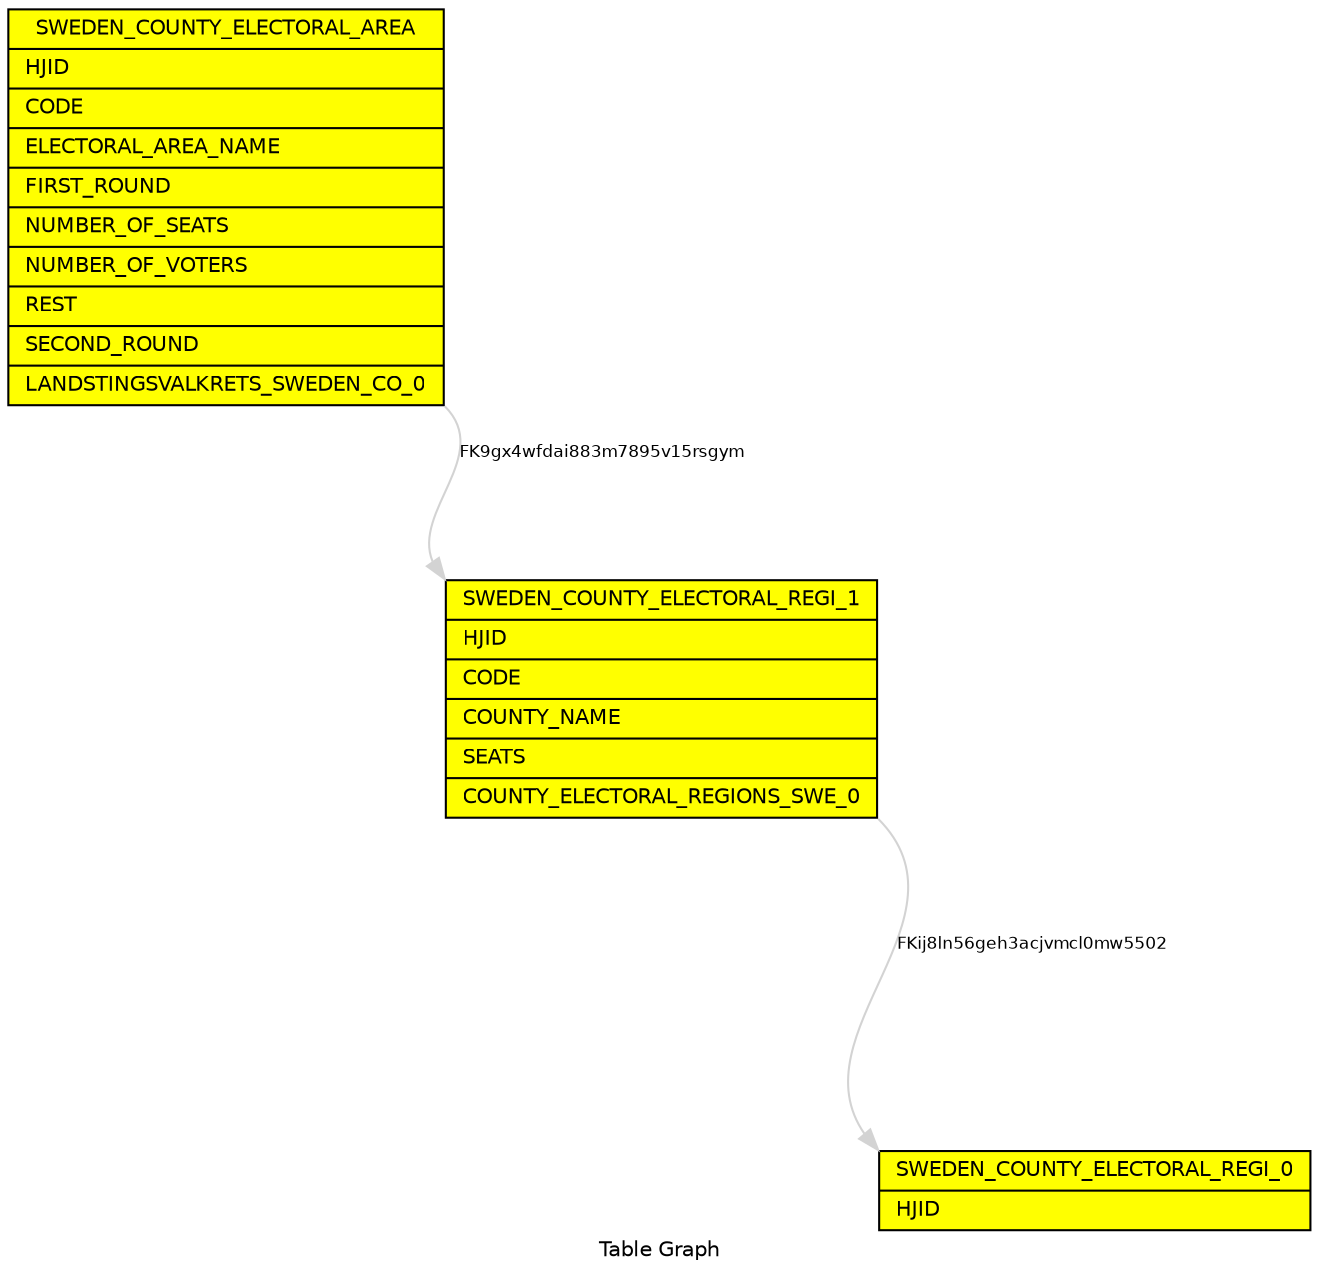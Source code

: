 digraph TableGraph {
  compound=true;
    bgcolor="white"; 
    fontcolor="black"; fontname="Helvetica"; fontsize="10.0"; 
    ranksep="equally"; 
    label="Table Graph"; 
    URL="http://tools.hibernate.org";
  edge [
        color="lightgrey", 
        fontcolor="black", 
        fontname="Helvetica", 
        fontsize="8.0",         
        labelangle=-25.0, 
        labeldistance=1.5
        headport=nw,
        tailport=se
        ];
  node [
       fontcolor="black",
       fontname="Helvetica", 
       fontsize="10.0", 
       shape=record, 
       fillcolor="yellow", 
       style="solid,filled"];

/* TODO: multi schema tables */
  /* Node SWEDEN_COUNTY_ELECTORAL_AREA */
  SWEDEN_COUNTY_ELECTORAL_AREA [ label = "{ SWEDEN_COUNTY_ELECTORAL_AREA| <HJID>HJID\l | <CODE>CODE\l | <ELECTORAL_AREA_NAME>ELECTORAL_AREA_NAME\l | <FIRST_ROUND>FIRST_ROUND\l | <NUMBER_OF_SEATS>NUMBER_OF_SEATS\l | <NUMBER_OF_VOTERS>NUMBER_OF_VOTERS\l | <REST>REST\l | <SECOND_ROUND>SECOND_ROUND\l | <LANDSTINGSVALKRETS_SWEDEN_CO_0>LANDSTINGSVALKRETS_SWEDEN_CO_0\l }" ]  
  
  /* edges/nodes for SWEDEN_COUNTY_ELECTORAL_AREA */
     SWEDEN_COUNTY_ELECTORAL_AREA -> SWEDEN_COUNTY_ELECTORAL_REGI_1 [ 
        label="FK9gx4wfdai883m7895v15rsgym" 
        ]
  /* Node SWEDEN_COUNTY_ELECTORAL_REGI_0 */
  SWEDEN_COUNTY_ELECTORAL_REGI_0 [ label = "{ SWEDEN_COUNTY_ELECTORAL_REGI_0| <HJID>HJID\l }" ]  
  
  /* edges/nodes for SWEDEN_COUNTY_ELECTORAL_REGI_0 */
  /* Node SWEDEN_COUNTY_ELECTORAL_REGI_1 */
  SWEDEN_COUNTY_ELECTORAL_REGI_1 [ label = "{ SWEDEN_COUNTY_ELECTORAL_REGI_1| <HJID>HJID\l | <CODE>CODE\l | <COUNTY_NAME>COUNTY_NAME\l | <SEATS>SEATS\l | <COUNTY_ELECTORAL_REGIONS_SWE_0>COUNTY_ELECTORAL_REGIONS_SWE_0\l }" ]  
  
  /* edges/nodes for SWEDEN_COUNTY_ELECTORAL_REGI_1 */
     SWEDEN_COUNTY_ELECTORAL_REGI_1 -> SWEDEN_COUNTY_ELECTORAL_REGI_0 [ 
        label="FKij8ln56geh3acjvmcl0mw5502" 
        ]

}

